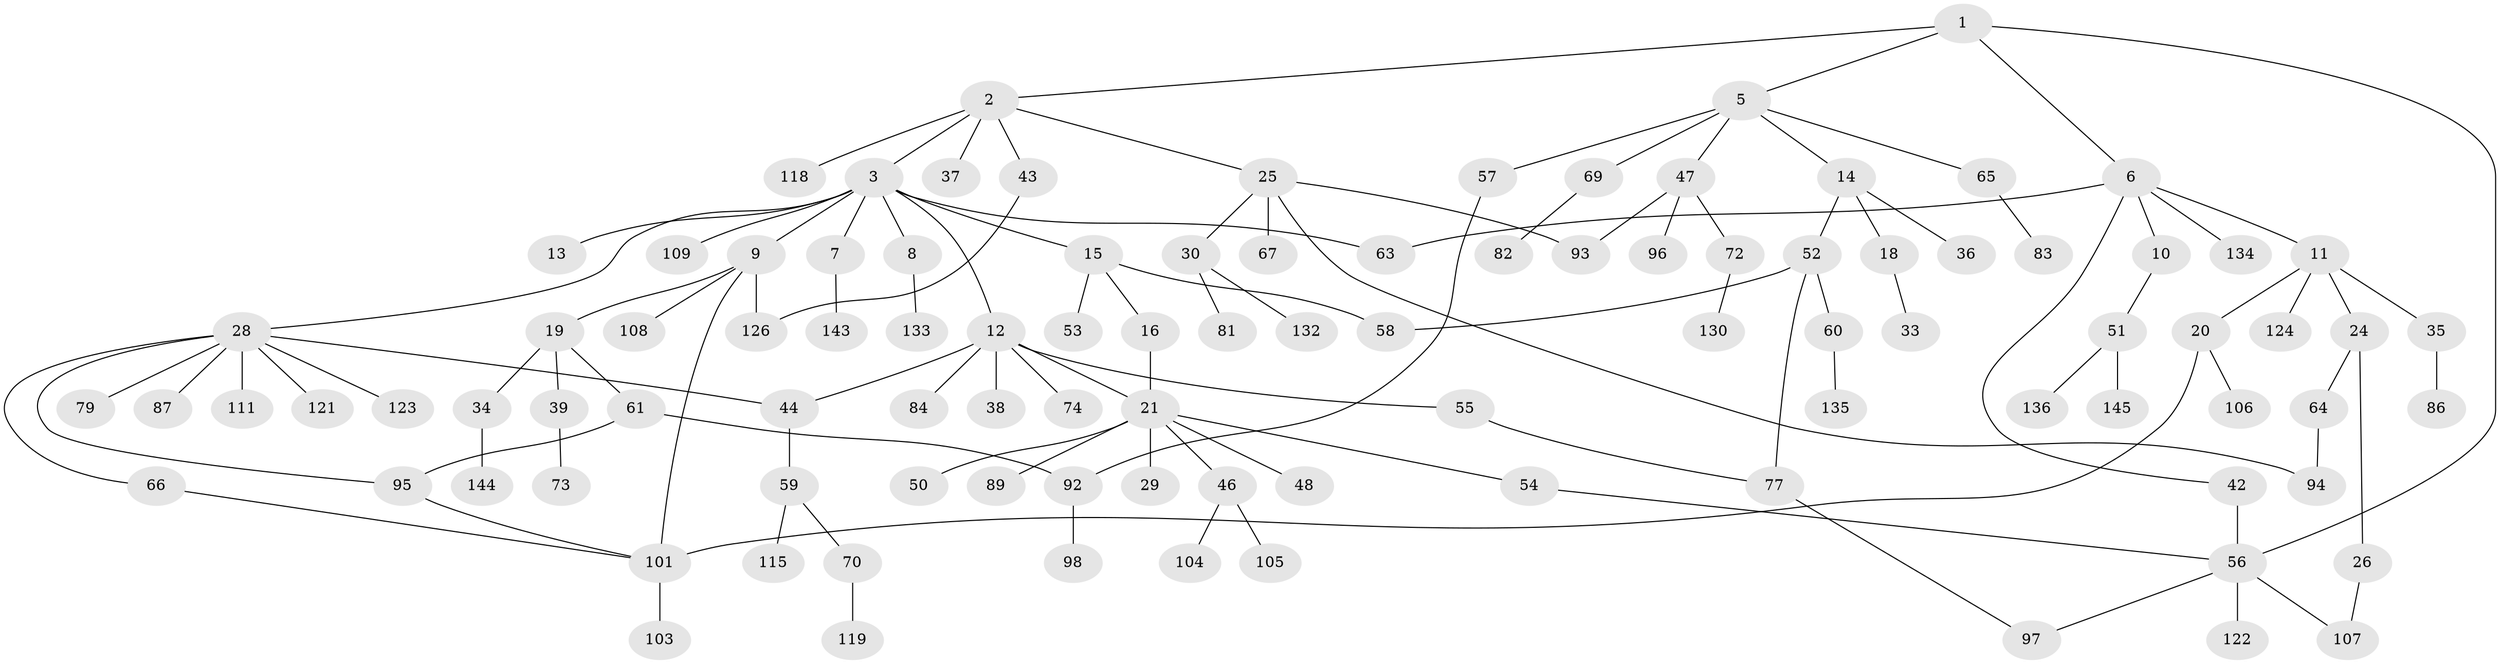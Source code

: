 // original degree distribution, {4: 0.0821917808219178, 7: 0.0273972602739726, 6: 0.03424657534246575, 3: 0.1643835616438356, 2: 0.2808219178082192, 5: 0.00684931506849315, 1: 0.4041095890410959}
// Generated by graph-tools (version 1.1) at 2025/10/02/27/25 16:10:51]
// undirected, 102 vertices, 118 edges
graph export_dot {
graph [start="1"]
  node [color=gray90,style=filled];
  1;
  2 [super="+128"];
  3 [super="+4"];
  5 [super="+117"];
  6 [super="+80"];
  7 [super="+100"];
  8 [super="+32"];
  9 [super="+27"];
  10 [super="+113"];
  11 [super="+71"];
  12 [super="+23"];
  13 [super="+78"];
  14 [super="+17"];
  15 [super="+22"];
  16 [super="+41"];
  18 [super="+75"];
  19;
  20 [super="+45"];
  21 [super="+31"];
  24;
  25 [super="+40"];
  26;
  28 [super="+49"];
  29;
  30;
  33;
  34 [super="+85"];
  35 [super="+110"];
  36;
  37;
  38;
  39;
  42;
  43;
  44 [super="+76"];
  46 [super="+68"];
  47 [super="+141"];
  48;
  50 [super="+140"];
  51 [super="+90"];
  52;
  53;
  54;
  55;
  56 [super="+88"];
  57;
  58;
  59;
  60 [super="+120"];
  61 [super="+62"];
  63 [super="+146"];
  64;
  65 [super="+91"];
  66;
  67;
  69;
  70 [super="+114"];
  72 [super="+116"];
  73;
  74;
  77 [super="+99"];
  79;
  81;
  82;
  83;
  84 [super="+112"];
  86 [super="+131"];
  87;
  89;
  92 [super="+125"];
  93 [super="+138"];
  94;
  95 [super="+102"];
  96;
  97;
  98;
  101 [super="+137"];
  103;
  104;
  105;
  106;
  107;
  108;
  109 [super="+142"];
  111;
  115 [super="+139"];
  118;
  119 [super="+127"];
  121;
  122;
  123;
  124;
  126 [super="+129"];
  130;
  132;
  133;
  134;
  135;
  136;
  143;
  144;
  145;
  1 -- 2;
  1 -- 5;
  1 -- 6;
  1 -- 56;
  2 -- 3;
  2 -- 25;
  2 -- 37;
  2 -- 43;
  2 -- 118;
  3 -- 12;
  3 -- 15;
  3 -- 28;
  3 -- 109;
  3 -- 7;
  3 -- 8;
  3 -- 9;
  3 -- 13;
  3 -- 63;
  5 -- 14;
  5 -- 47;
  5 -- 57;
  5 -- 65;
  5 -- 69;
  6 -- 10;
  6 -- 11;
  6 -- 42;
  6 -- 134;
  6 -- 63;
  7 -- 143;
  8 -- 133;
  9 -- 19;
  9 -- 108;
  9 -- 101;
  9 -- 126;
  10 -- 51;
  11 -- 20;
  11 -- 24;
  11 -- 35;
  11 -- 124;
  12 -- 44;
  12 -- 55;
  12 -- 74;
  12 -- 84;
  12 -- 21;
  12 -- 38;
  14 -- 52;
  14 -- 18;
  14 -- 36;
  15 -- 16;
  15 -- 58;
  15 -- 53;
  16 -- 21;
  18 -- 33;
  19 -- 34;
  19 -- 39;
  19 -- 61;
  20 -- 106;
  20 -- 101;
  21 -- 29;
  21 -- 46;
  21 -- 48;
  21 -- 50;
  21 -- 54;
  21 -- 89;
  24 -- 26;
  24 -- 64;
  25 -- 30;
  25 -- 67;
  25 -- 94;
  25 -- 93;
  26 -- 107;
  28 -- 87;
  28 -- 95;
  28 -- 121;
  28 -- 123;
  28 -- 66;
  28 -- 79;
  28 -- 111;
  28 -- 44;
  30 -- 81;
  30 -- 132;
  34 -- 144;
  35 -- 86;
  39 -- 73;
  42 -- 56;
  43 -- 126;
  44 -- 59;
  46 -- 104;
  46 -- 105;
  47 -- 72;
  47 -- 96;
  47 -- 93;
  51 -- 136;
  51 -- 145;
  52 -- 58;
  52 -- 60;
  52 -- 77;
  54 -- 56;
  55 -- 77;
  56 -- 97;
  56 -- 122;
  56 -- 107;
  57 -- 92;
  59 -- 70;
  59 -- 115;
  60 -- 135;
  61 -- 95;
  61 -- 92;
  64 -- 94;
  65 -- 83;
  66 -- 101;
  69 -- 82;
  70 -- 119;
  72 -- 130;
  77 -- 97;
  92 -- 98;
  95 -- 101;
  101 -- 103;
}
